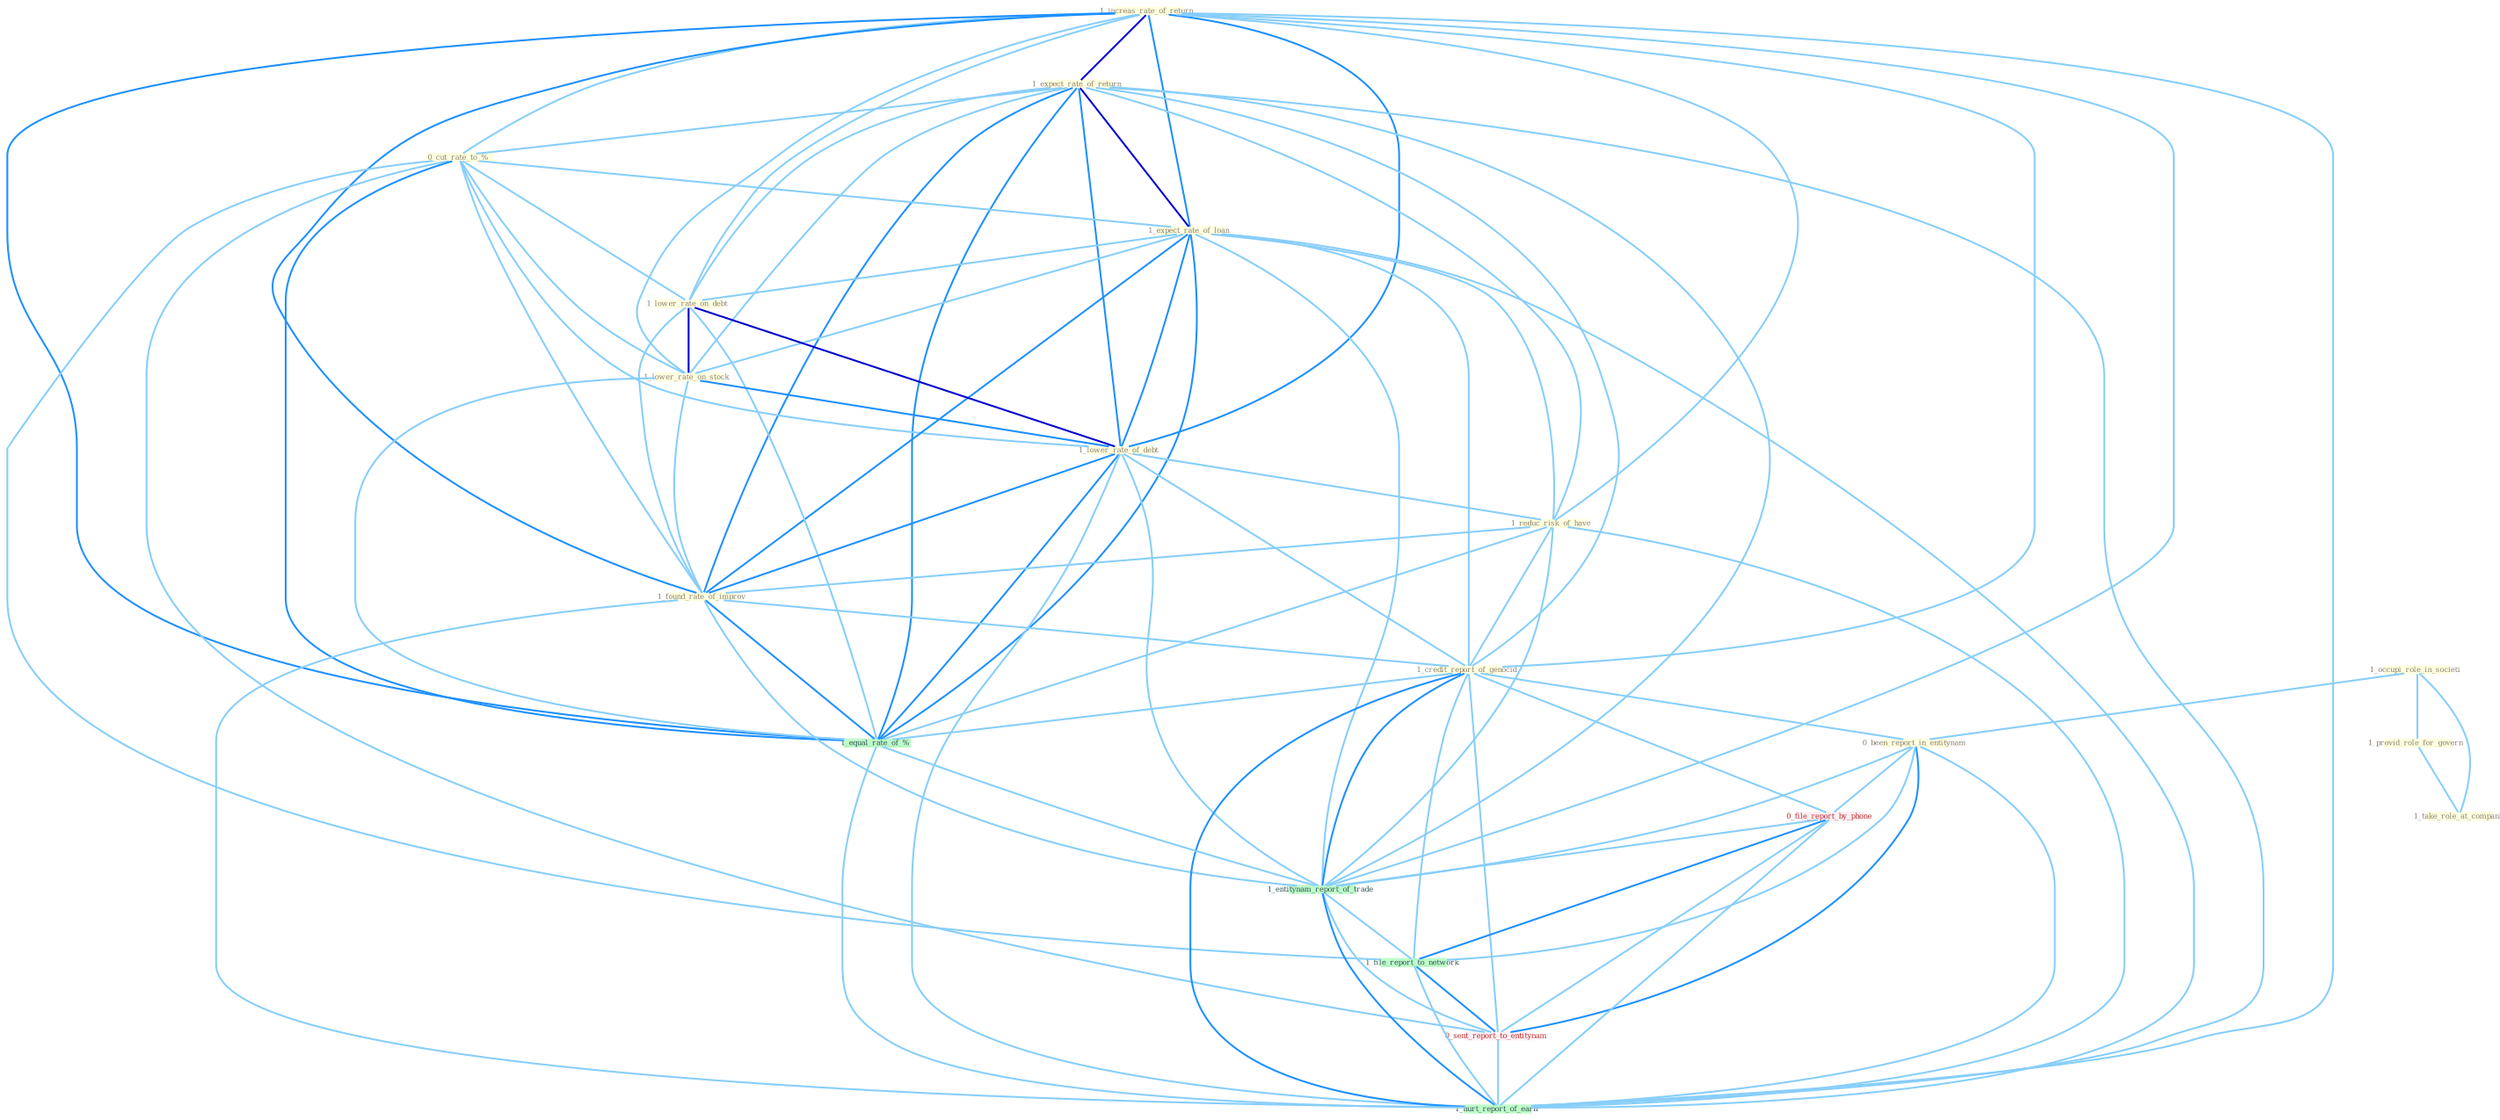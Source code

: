 Graph G{ 
    node
    [shape=polygon,style=filled,width=.5,height=.06,color="#BDFCC9",fixedsize=true,fontsize=4,
    fontcolor="#2f4f4f"];
    {node
    [color="#ffffe0", fontcolor="#8b7d6b"] "1_increas_rate_of_return " "1_occupi_role_in_societi " "1_expect_rate_of_return " "0_cut_rate_to_% " "1_expect_rate_of_loan " "1_lower_rate_on_debt " "1_lower_rate_on_stock " "1_provid_role_for_govern " "1_take_role_at_compani " "1_lower_rate_of_debt " "1_reduc_risk_of_have " "1_found_rate_of_improv " "1_credit_report_of_genocid " "0_been_report_in_entitynam "}
{node [color="#fff0f5", fontcolor="#b22222"] "0_file_report_by_phone " "0_sent_report_to_entitynam "}
edge [color="#B0E2FF"];

	"1_increas_rate_of_return " -- "1_expect_rate_of_return " [w="3", color="#0000cd" , len=0.6];
	"1_increas_rate_of_return " -- "0_cut_rate_to_% " [w="1", color="#87cefa" ];
	"1_increas_rate_of_return " -- "1_expect_rate_of_loan " [w="2", color="#1e90ff" , len=0.8];
	"1_increas_rate_of_return " -- "1_lower_rate_on_debt " [w="1", color="#87cefa" ];
	"1_increas_rate_of_return " -- "1_lower_rate_on_stock " [w="1", color="#87cefa" ];
	"1_increas_rate_of_return " -- "1_lower_rate_of_debt " [w="2", color="#1e90ff" , len=0.8];
	"1_increas_rate_of_return " -- "1_reduc_risk_of_have " [w="1", color="#87cefa" ];
	"1_increas_rate_of_return " -- "1_found_rate_of_improv " [w="2", color="#1e90ff" , len=0.8];
	"1_increas_rate_of_return " -- "1_credit_report_of_genocid " [w="1", color="#87cefa" ];
	"1_increas_rate_of_return " -- "1_equal_rate_of_% " [w="2", color="#1e90ff" , len=0.8];
	"1_increas_rate_of_return " -- "1_entitynam_report_of_trade " [w="1", color="#87cefa" ];
	"1_increas_rate_of_return " -- "1_hurt_report_of_earn " [w="1", color="#87cefa" ];
	"1_occupi_role_in_societi " -- "1_provid_role_for_govern " [w="1", color="#87cefa" ];
	"1_occupi_role_in_societi " -- "1_take_role_at_compani " [w="1", color="#87cefa" ];
	"1_occupi_role_in_societi " -- "0_been_report_in_entitynam " [w="1", color="#87cefa" ];
	"1_expect_rate_of_return " -- "0_cut_rate_to_% " [w="1", color="#87cefa" ];
	"1_expect_rate_of_return " -- "1_expect_rate_of_loan " [w="3", color="#0000cd" , len=0.6];
	"1_expect_rate_of_return " -- "1_lower_rate_on_debt " [w="1", color="#87cefa" ];
	"1_expect_rate_of_return " -- "1_lower_rate_on_stock " [w="1", color="#87cefa" ];
	"1_expect_rate_of_return " -- "1_lower_rate_of_debt " [w="2", color="#1e90ff" , len=0.8];
	"1_expect_rate_of_return " -- "1_reduc_risk_of_have " [w="1", color="#87cefa" ];
	"1_expect_rate_of_return " -- "1_found_rate_of_improv " [w="2", color="#1e90ff" , len=0.8];
	"1_expect_rate_of_return " -- "1_credit_report_of_genocid " [w="1", color="#87cefa" ];
	"1_expect_rate_of_return " -- "1_equal_rate_of_% " [w="2", color="#1e90ff" , len=0.8];
	"1_expect_rate_of_return " -- "1_entitynam_report_of_trade " [w="1", color="#87cefa" ];
	"1_expect_rate_of_return " -- "1_hurt_report_of_earn " [w="1", color="#87cefa" ];
	"0_cut_rate_to_% " -- "1_expect_rate_of_loan " [w="1", color="#87cefa" ];
	"0_cut_rate_to_% " -- "1_lower_rate_on_debt " [w="1", color="#87cefa" ];
	"0_cut_rate_to_% " -- "1_lower_rate_on_stock " [w="1", color="#87cefa" ];
	"0_cut_rate_to_% " -- "1_lower_rate_of_debt " [w="1", color="#87cefa" ];
	"0_cut_rate_to_% " -- "1_found_rate_of_improv " [w="1", color="#87cefa" ];
	"0_cut_rate_to_% " -- "1_equal_rate_of_% " [w="2", color="#1e90ff" , len=0.8];
	"0_cut_rate_to_% " -- "1_file_report_to_network " [w="1", color="#87cefa" ];
	"0_cut_rate_to_% " -- "0_sent_report_to_entitynam " [w="1", color="#87cefa" ];
	"1_expect_rate_of_loan " -- "1_lower_rate_on_debt " [w="1", color="#87cefa" ];
	"1_expect_rate_of_loan " -- "1_lower_rate_on_stock " [w="1", color="#87cefa" ];
	"1_expect_rate_of_loan " -- "1_lower_rate_of_debt " [w="2", color="#1e90ff" , len=0.8];
	"1_expect_rate_of_loan " -- "1_reduc_risk_of_have " [w="1", color="#87cefa" ];
	"1_expect_rate_of_loan " -- "1_found_rate_of_improv " [w="2", color="#1e90ff" , len=0.8];
	"1_expect_rate_of_loan " -- "1_credit_report_of_genocid " [w="1", color="#87cefa" ];
	"1_expect_rate_of_loan " -- "1_equal_rate_of_% " [w="2", color="#1e90ff" , len=0.8];
	"1_expect_rate_of_loan " -- "1_entitynam_report_of_trade " [w="1", color="#87cefa" ];
	"1_expect_rate_of_loan " -- "1_hurt_report_of_earn " [w="1", color="#87cefa" ];
	"1_lower_rate_on_debt " -- "1_lower_rate_on_stock " [w="3", color="#0000cd" , len=0.6];
	"1_lower_rate_on_debt " -- "1_lower_rate_of_debt " [w="3", color="#0000cd" , len=0.6];
	"1_lower_rate_on_debt " -- "1_found_rate_of_improv " [w="1", color="#87cefa" ];
	"1_lower_rate_on_debt " -- "1_equal_rate_of_% " [w="1", color="#87cefa" ];
	"1_lower_rate_on_stock " -- "1_lower_rate_of_debt " [w="2", color="#1e90ff" , len=0.8];
	"1_lower_rate_on_stock " -- "1_found_rate_of_improv " [w="1", color="#87cefa" ];
	"1_lower_rate_on_stock " -- "1_equal_rate_of_% " [w="1", color="#87cefa" ];
	"1_provid_role_for_govern " -- "1_take_role_at_compani " [w="1", color="#87cefa" ];
	"1_lower_rate_of_debt " -- "1_reduc_risk_of_have " [w="1", color="#87cefa" ];
	"1_lower_rate_of_debt " -- "1_found_rate_of_improv " [w="2", color="#1e90ff" , len=0.8];
	"1_lower_rate_of_debt " -- "1_credit_report_of_genocid " [w="1", color="#87cefa" ];
	"1_lower_rate_of_debt " -- "1_equal_rate_of_% " [w="2", color="#1e90ff" , len=0.8];
	"1_lower_rate_of_debt " -- "1_entitynam_report_of_trade " [w="1", color="#87cefa" ];
	"1_lower_rate_of_debt " -- "1_hurt_report_of_earn " [w="1", color="#87cefa" ];
	"1_reduc_risk_of_have " -- "1_found_rate_of_improv " [w="1", color="#87cefa" ];
	"1_reduc_risk_of_have " -- "1_credit_report_of_genocid " [w="1", color="#87cefa" ];
	"1_reduc_risk_of_have " -- "1_equal_rate_of_% " [w="1", color="#87cefa" ];
	"1_reduc_risk_of_have " -- "1_entitynam_report_of_trade " [w="1", color="#87cefa" ];
	"1_reduc_risk_of_have " -- "1_hurt_report_of_earn " [w="1", color="#87cefa" ];
	"1_found_rate_of_improv " -- "1_credit_report_of_genocid " [w="1", color="#87cefa" ];
	"1_found_rate_of_improv " -- "1_equal_rate_of_% " [w="2", color="#1e90ff" , len=0.8];
	"1_found_rate_of_improv " -- "1_entitynam_report_of_trade " [w="1", color="#87cefa" ];
	"1_found_rate_of_improv " -- "1_hurt_report_of_earn " [w="1", color="#87cefa" ];
	"1_credit_report_of_genocid " -- "0_been_report_in_entitynam " [w="1", color="#87cefa" ];
	"1_credit_report_of_genocid " -- "0_file_report_by_phone " [w="1", color="#87cefa" ];
	"1_credit_report_of_genocid " -- "1_equal_rate_of_% " [w="1", color="#87cefa" ];
	"1_credit_report_of_genocid " -- "1_entitynam_report_of_trade " [w="2", color="#1e90ff" , len=0.8];
	"1_credit_report_of_genocid " -- "1_file_report_to_network " [w="1", color="#87cefa" ];
	"1_credit_report_of_genocid " -- "0_sent_report_to_entitynam " [w="1", color="#87cefa" ];
	"1_credit_report_of_genocid " -- "1_hurt_report_of_earn " [w="2", color="#1e90ff" , len=0.8];
	"0_been_report_in_entitynam " -- "0_file_report_by_phone " [w="1", color="#87cefa" ];
	"0_been_report_in_entitynam " -- "1_entitynam_report_of_trade " [w="1", color="#87cefa" ];
	"0_been_report_in_entitynam " -- "1_file_report_to_network " [w="1", color="#87cefa" ];
	"0_been_report_in_entitynam " -- "0_sent_report_to_entitynam " [w="2", color="#1e90ff" , len=0.8];
	"0_been_report_in_entitynam " -- "1_hurt_report_of_earn " [w="1", color="#87cefa" ];
	"0_file_report_by_phone " -- "1_entitynam_report_of_trade " [w="1", color="#87cefa" ];
	"0_file_report_by_phone " -- "1_file_report_to_network " [w="2", color="#1e90ff" , len=0.8];
	"0_file_report_by_phone " -- "0_sent_report_to_entitynam " [w="1", color="#87cefa" ];
	"0_file_report_by_phone " -- "1_hurt_report_of_earn " [w="1", color="#87cefa" ];
	"1_equal_rate_of_% " -- "1_entitynam_report_of_trade " [w="1", color="#87cefa" ];
	"1_equal_rate_of_% " -- "1_hurt_report_of_earn " [w="1", color="#87cefa" ];
	"1_entitynam_report_of_trade " -- "1_file_report_to_network " [w="1", color="#87cefa" ];
	"1_entitynam_report_of_trade " -- "0_sent_report_to_entitynam " [w="1", color="#87cefa" ];
	"1_entitynam_report_of_trade " -- "1_hurt_report_of_earn " [w="2", color="#1e90ff" , len=0.8];
	"1_file_report_to_network " -- "0_sent_report_to_entitynam " [w="2", color="#1e90ff" , len=0.8];
	"1_file_report_to_network " -- "1_hurt_report_of_earn " [w="1", color="#87cefa" ];
	"0_sent_report_to_entitynam " -- "1_hurt_report_of_earn " [w="1", color="#87cefa" ];
}
